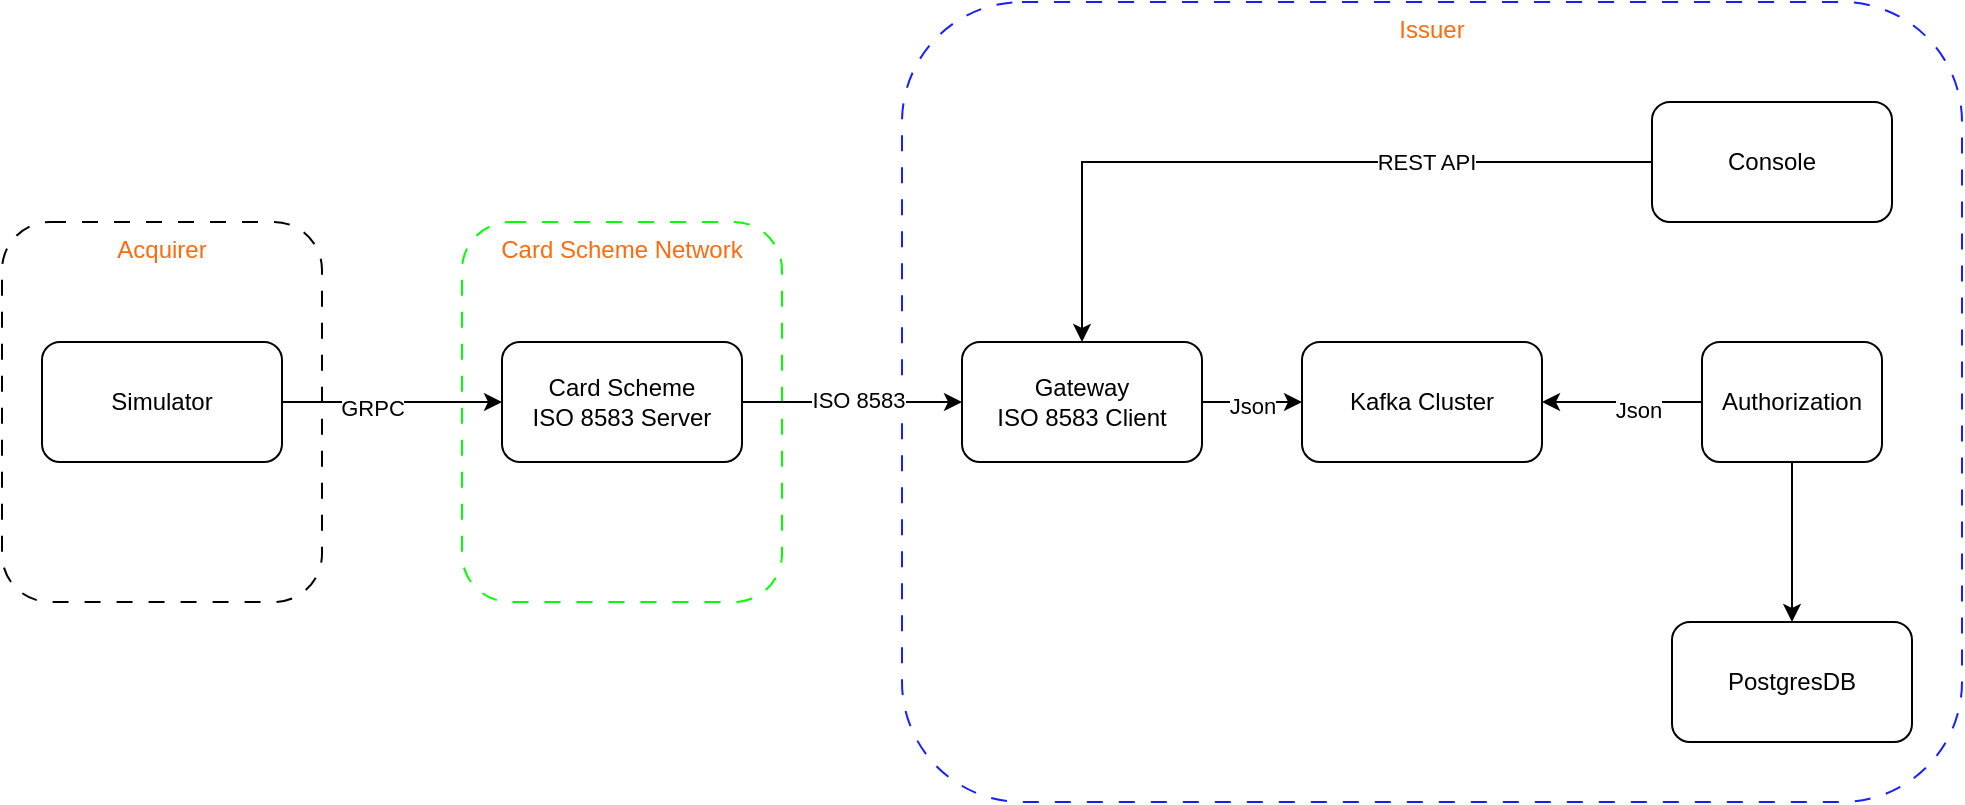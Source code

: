 <mxfile version="28.2.5">
  <diagram name="Page-1" id="pselvoHd6stR0SP9FDcE">
    <mxGraphModel dx="1163" dy="596" grid="1" gridSize="10" guides="1" tooltips="1" connect="1" arrows="1" fold="1" page="1" pageScale="1" pageWidth="850" pageHeight="1100" math="0" shadow="0">
      <root>
        <mxCell id="0" />
        <mxCell id="1" parent="0" />
        <mxCell id="93lUjKdrZOst9bO0TVYp-3" value="Acquirer" style="rounded=1;whiteSpace=wrap;html=1;verticalAlign=top;fontColor=#FF6A0D;dashed=1;dashPattern=8 8;" parent="1" vertex="1">
          <mxGeometry x="110" y="520" width="160" height="190" as="geometry" />
        </mxCell>
        <mxCell id="93lUjKdrZOst9bO0TVYp-7" value="Card Scheme Network" style="rounded=1;whiteSpace=wrap;html=1;verticalAlign=top;fontColor=#FF6A0D;dashed=1;dashPattern=8 8;strokeColor=#00FF00;" parent="1" vertex="1">
          <mxGeometry x="340" y="520" width="160" height="190" as="geometry" />
        </mxCell>
        <mxCell id="93lUjKdrZOst9bO0TVYp-8" value="Issuer" style="rounded=1;whiteSpace=wrap;html=1;verticalAlign=top;fontColor=#FF6A0D;dashed=1;dashPattern=8 8;strokeColor=#181FFF;" parent="1" vertex="1">
          <mxGeometry x="560" y="410" width="530" height="400" as="geometry" />
        </mxCell>
        <mxCell id="93lUjKdrZOst9bO0TVYp-28" style="edgeStyle=orthogonalEdgeStyle;rounded=0;orthogonalLoop=1;jettySize=auto;html=1;" parent="1" source="93lUjKdrZOst9bO0TVYp-30" target="93lUjKdrZOst9bO0TVYp-33" edge="1">
          <mxGeometry relative="1" as="geometry" />
        </mxCell>
        <mxCell id="93lUjKdrZOst9bO0TVYp-29" value="GRPC" style="edgeLabel;html=1;align=center;verticalAlign=middle;resizable=0;points=[];" parent="93lUjKdrZOst9bO0TVYp-28" vertex="1" connectable="0">
          <mxGeometry x="-0.182" y="-3" relative="1" as="geometry">
            <mxPoint as="offset" />
          </mxGeometry>
        </mxCell>
        <mxCell id="93lUjKdrZOst9bO0TVYp-30" value="Simulator" style="rounded=1;whiteSpace=wrap;html=1;" parent="1" vertex="1">
          <mxGeometry x="130" y="580" width="120" height="60" as="geometry" />
        </mxCell>
        <mxCell id="93lUjKdrZOst9bO0TVYp-31" style="edgeStyle=orthogonalEdgeStyle;rounded=0;orthogonalLoop=1;jettySize=auto;html=1;entryX=0;entryY=0.5;entryDx=0;entryDy=0;" parent="1" source="93lUjKdrZOst9bO0TVYp-33" target="93lUjKdrZOst9bO0TVYp-36" edge="1">
          <mxGeometry relative="1" as="geometry" />
        </mxCell>
        <mxCell id="93lUjKdrZOst9bO0TVYp-32" value="ISO 8583" style="edgeLabel;html=1;align=center;verticalAlign=middle;resizable=0;points=[];" parent="93lUjKdrZOst9bO0TVYp-31" vertex="1" connectable="0">
          <mxGeometry x="0.054" y="1" relative="1" as="geometry">
            <mxPoint as="offset" />
          </mxGeometry>
        </mxCell>
        <mxCell id="93lUjKdrZOst9bO0TVYp-33" value="&lt;div&gt;Card Scheme&lt;/div&gt;ISO 8583 Server" style="rounded=1;whiteSpace=wrap;html=1;" parent="1" vertex="1">
          <mxGeometry x="360" y="580" width="120" height="60" as="geometry" />
        </mxCell>
        <mxCell id="93lUjKdrZOst9bO0TVYp-34" style="edgeStyle=orthogonalEdgeStyle;rounded=0;orthogonalLoop=1;jettySize=auto;html=1;entryX=0;entryY=0.5;entryDx=0;entryDy=0;" parent="1" source="93lUjKdrZOst9bO0TVYp-36" target="93lUjKdrZOst9bO0TVYp-38" edge="1">
          <mxGeometry relative="1" as="geometry" />
        </mxCell>
        <mxCell id="93lUjKdrZOst9bO0TVYp-35" value="Json" style="edgeLabel;html=1;align=center;verticalAlign=middle;resizable=0;points=[];" parent="93lUjKdrZOst9bO0TVYp-34" vertex="1" connectable="0">
          <mxGeometry y="-2" relative="1" as="geometry">
            <mxPoint as="offset" />
          </mxGeometry>
        </mxCell>
        <mxCell id="93lUjKdrZOst9bO0TVYp-36" value="Gateway&lt;div&gt;ISO 8583 Client&lt;/div&gt;" style="rounded=1;whiteSpace=wrap;html=1;" parent="1" vertex="1">
          <mxGeometry x="590" y="580" width="120" height="60" as="geometry" />
        </mxCell>
        <mxCell id="93lUjKdrZOst9bO0TVYp-38" value="Kafka Cluster" style="rounded=1;whiteSpace=wrap;html=1;" parent="1" vertex="1">
          <mxGeometry x="760" y="580" width="120" height="60" as="geometry" />
        </mxCell>
        <mxCell id="93lUjKdrZOst9bO0TVYp-39" style="edgeStyle=orthogonalEdgeStyle;rounded=0;orthogonalLoop=1;jettySize=auto;html=1;" parent="1" source="93lUjKdrZOst9bO0TVYp-42" target="93lUjKdrZOst9bO0TVYp-43" edge="1">
          <mxGeometry relative="1" as="geometry" />
        </mxCell>
        <mxCell id="93lUjKdrZOst9bO0TVYp-40" style="edgeStyle=orthogonalEdgeStyle;rounded=0;orthogonalLoop=1;jettySize=auto;html=1;" parent="1" source="93lUjKdrZOst9bO0TVYp-42" target="93lUjKdrZOst9bO0TVYp-38" edge="1">
          <mxGeometry relative="1" as="geometry" />
        </mxCell>
        <mxCell id="93lUjKdrZOst9bO0TVYp-41" value="Json" style="edgeLabel;html=1;align=center;verticalAlign=middle;resizable=0;points=[];" parent="93lUjKdrZOst9bO0TVYp-40" vertex="1" connectable="0">
          <mxGeometry x="-0.2" y="4" relative="1" as="geometry">
            <mxPoint as="offset" />
          </mxGeometry>
        </mxCell>
        <mxCell id="93lUjKdrZOst9bO0TVYp-42" value="Authorization" style="rounded=1;whiteSpace=wrap;html=1;" parent="1" vertex="1">
          <mxGeometry x="960" y="580" width="90" height="60" as="geometry" />
        </mxCell>
        <mxCell id="93lUjKdrZOst9bO0TVYp-43" value="PostgresDB" style="rounded=1;whiteSpace=wrap;html=1;" parent="1" vertex="1">
          <mxGeometry x="945" y="720" width="120" height="60" as="geometry" />
        </mxCell>
        <mxCell id="93lUjKdrZOst9bO0TVYp-44" style="edgeStyle=orthogonalEdgeStyle;rounded=0;orthogonalLoop=1;jettySize=auto;html=1;entryX=0.5;entryY=0;entryDx=0;entryDy=0;" parent="1" source="93lUjKdrZOst9bO0TVYp-46" target="93lUjKdrZOst9bO0TVYp-36" edge="1">
          <mxGeometry relative="1" as="geometry" />
        </mxCell>
        <mxCell id="93lUjKdrZOst9bO0TVYp-45" value="REST API" style="edgeLabel;html=1;align=center;verticalAlign=middle;resizable=0;points=[];" parent="93lUjKdrZOst9bO0TVYp-44" vertex="1" connectable="0">
          <mxGeometry x="-0.396" relative="1" as="geometry">
            <mxPoint as="offset" />
          </mxGeometry>
        </mxCell>
        <mxCell id="93lUjKdrZOst9bO0TVYp-46" value="Console" style="rounded=1;whiteSpace=wrap;html=1;" parent="1" vertex="1">
          <mxGeometry x="935" y="460" width="120" height="60" as="geometry" />
        </mxCell>
      </root>
    </mxGraphModel>
  </diagram>
</mxfile>
